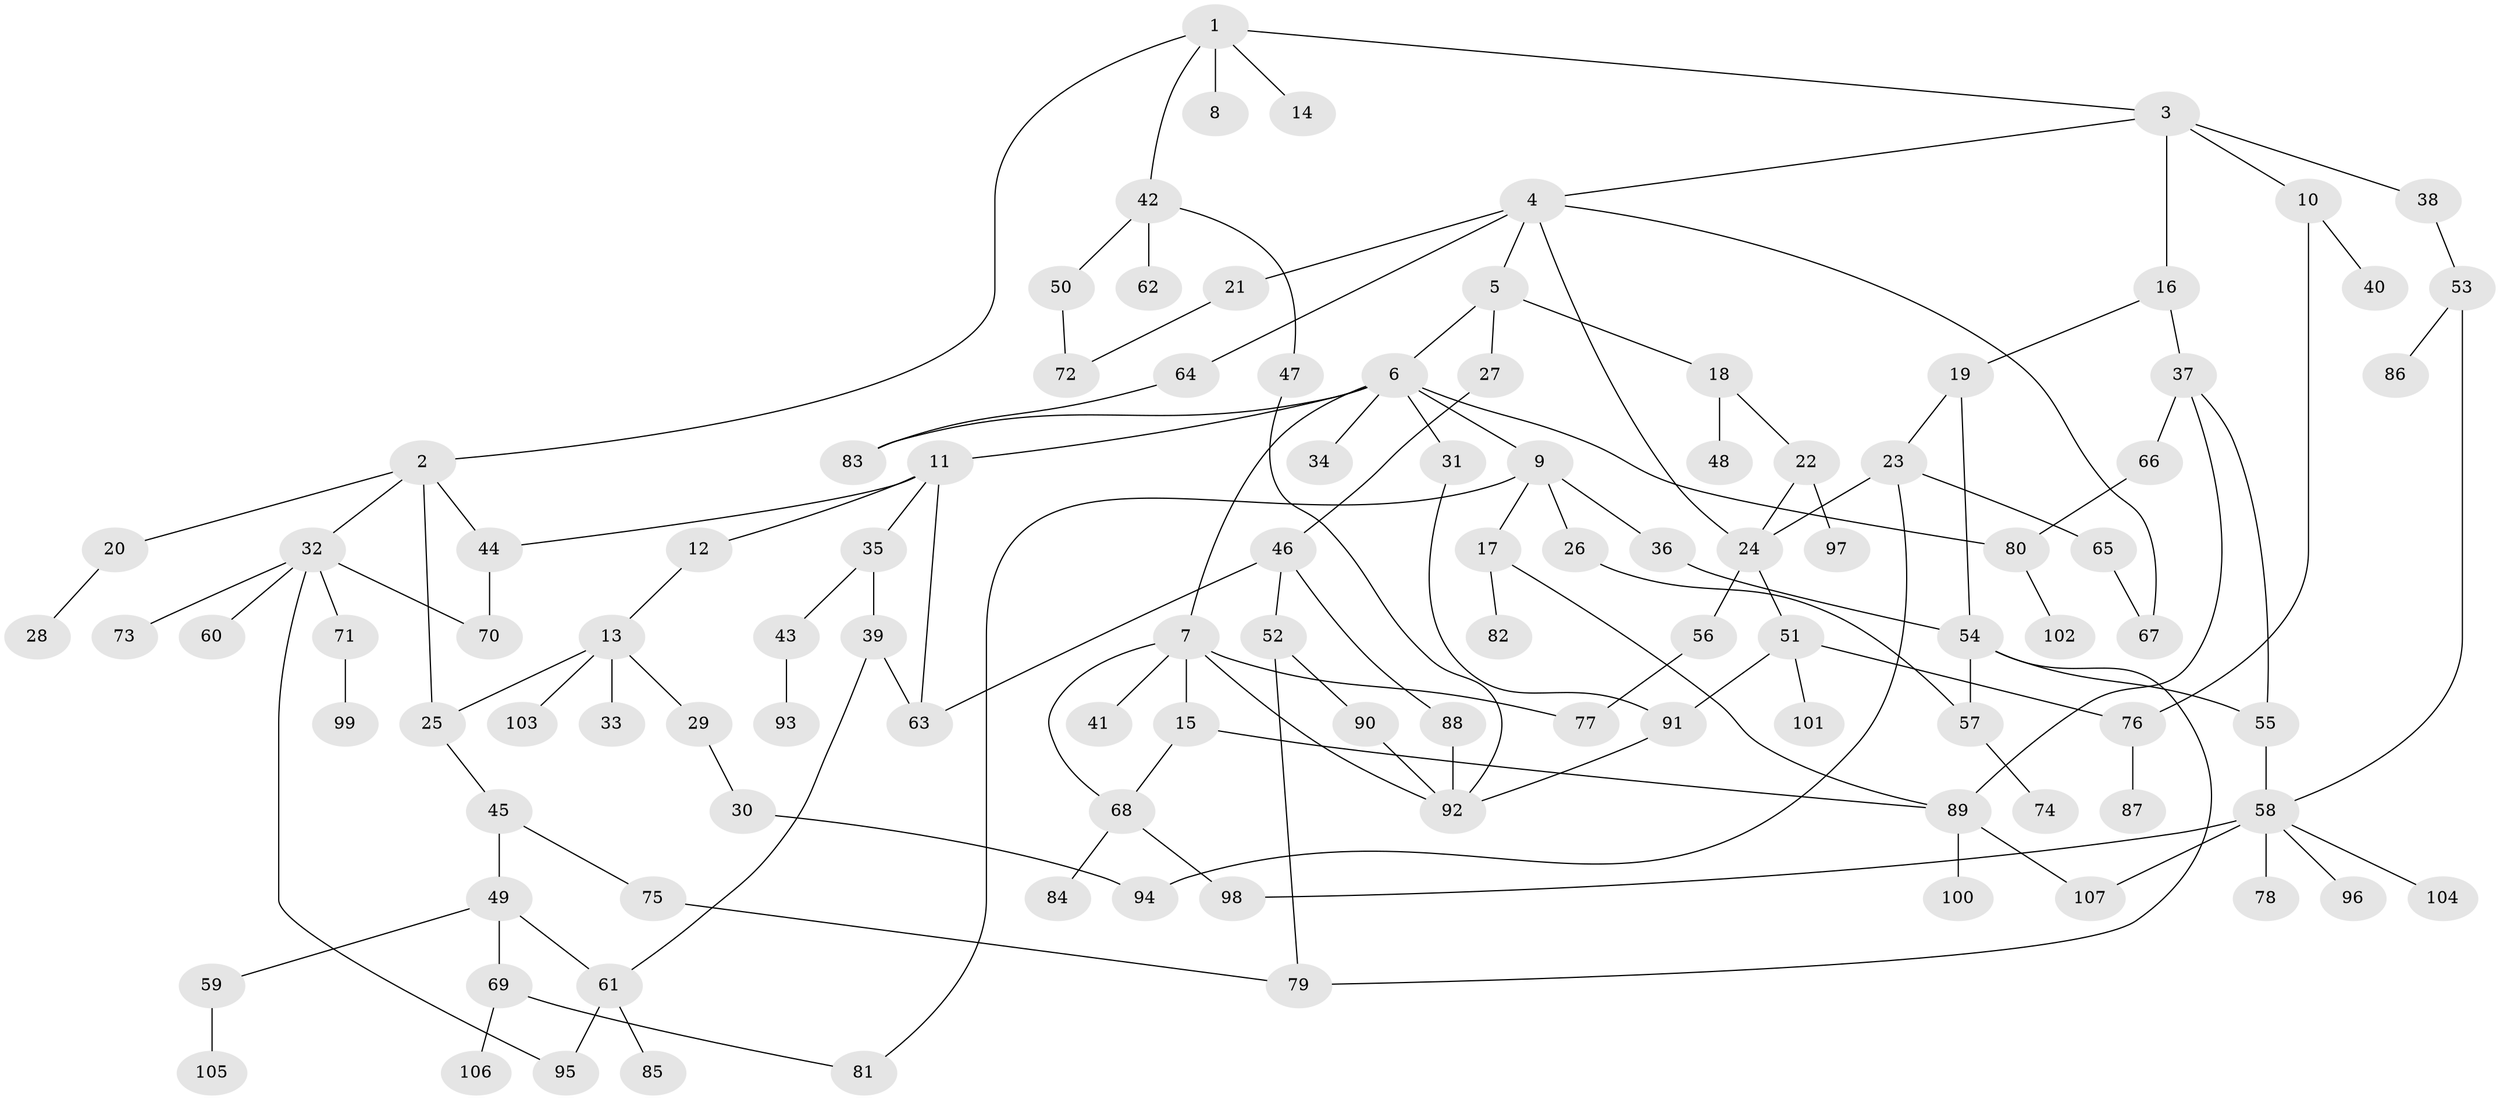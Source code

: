 // coarse degree distribution, {4: 0.0625, 1: 0.5625, 2: 0.15625, 9: 0.0625, 5: 0.09375, 10: 0.03125, 3: 0.03125}
// Generated by graph-tools (version 1.1) at 2025/44/03/04/25 21:44:30]
// undirected, 107 vertices, 139 edges
graph export_dot {
graph [start="1"]
  node [color=gray90,style=filled];
  1;
  2;
  3;
  4;
  5;
  6;
  7;
  8;
  9;
  10;
  11;
  12;
  13;
  14;
  15;
  16;
  17;
  18;
  19;
  20;
  21;
  22;
  23;
  24;
  25;
  26;
  27;
  28;
  29;
  30;
  31;
  32;
  33;
  34;
  35;
  36;
  37;
  38;
  39;
  40;
  41;
  42;
  43;
  44;
  45;
  46;
  47;
  48;
  49;
  50;
  51;
  52;
  53;
  54;
  55;
  56;
  57;
  58;
  59;
  60;
  61;
  62;
  63;
  64;
  65;
  66;
  67;
  68;
  69;
  70;
  71;
  72;
  73;
  74;
  75;
  76;
  77;
  78;
  79;
  80;
  81;
  82;
  83;
  84;
  85;
  86;
  87;
  88;
  89;
  90;
  91;
  92;
  93;
  94;
  95;
  96;
  97;
  98;
  99;
  100;
  101;
  102;
  103;
  104;
  105;
  106;
  107;
  1 -- 2;
  1 -- 3;
  1 -- 8;
  1 -- 14;
  1 -- 42;
  2 -- 20;
  2 -- 25;
  2 -- 32;
  2 -- 44;
  3 -- 4;
  3 -- 10;
  3 -- 16;
  3 -- 38;
  4 -- 5;
  4 -- 21;
  4 -- 64;
  4 -- 24;
  4 -- 67;
  5 -- 6;
  5 -- 18;
  5 -- 27;
  6 -- 7;
  6 -- 9;
  6 -- 11;
  6 -- 31;
  6 -- 34;
  6 -- 80;
  6 -- 83;
  7 -- 15;
  7 -- 41;
  7 -- 68;
  7 -- 92;
  7 -- 77;
  9 -- 17;
  9 -- 26;
  9 -- 36;
  9 -- 81;
  10 -- 40;
  10 -- 76;
  11 -- 12;
  11 -- 35;
  11 -- 44;
  11 -- 63;
  12 -- 13;
  13 -- 29;
  13 -- 33;
  13 -- 103;
  13 -- 25;
  15 -- 89;
  15 -- 68;
  16 -- 19;
  16 -- 37;
  17 -- 82;
  17 -- 89;
  18 -- 22;
  18 -- 48;
  19 -- 23;
  19 -- 54;
  20 -- 28;
  21 -- 72;
  22 -- 97;
  22 -- 24;
  23 -- 24;
  23 -- 65;
  23 -- 94;
  24 -- 51;
  24 -- 56;
  25 -- 45;
  26 -- 57;
  27 -- 46;
  29 -- 30;
  30 -- 94;
  31 -- 91;
  32 -- 60;
  32 -- 71;
  32 -- 73;
  32 -- 95;
  32 -- 70;
  35 -- 39;
  35 -- 43;
  36 -- 54;
  37 -- 66;
  37 -- 89;
  37 -- 55;
  38 -- 53;
  39 -- 61;
  39 -- 63;
  42 -- 47;
  42 -- 50;
  42 -- 62;
  43 -- 93;
  44 -- 70;
  45 -- 49;
  45 -- 75;
  46 -- 52;
  46 -- 88;
  46 -- 63;
  47 -- 92;
  49 -- 59;
  49 -- 69;
  49 -- 61;
  50 -- 72;
  51 -- 76;
  51 -- 101;
  51 -- 91;
  52 -- 90;
  52 -- 79;
  53 -- 58;
  53 -- 86;
  54 -- 55;
  54 -- 57;
  54 -- 79;
  55 -- 58;
  56 -- 77;
  57 -- 74;
  58 -- 78;
  58 -- 96;
  58 -- 104;
  58 -- 98;
  58 -- 107;
  59 -- 105;
  61 -- 85;
  61 -- 95;
  64 -- 83;
  65 -- 67;
  66 -- 80;
  68 -- 84;
  68 -- 98;
  69 -- 106;
  69 -- 81;
  71 -- 99;
  75 -- 79;
  76 -- 87;
  80 -- 102;
  88 -- 92;
  89 -- 100;
  89 -- 107;
  90 -- 92;
  91 -- 92;
}

